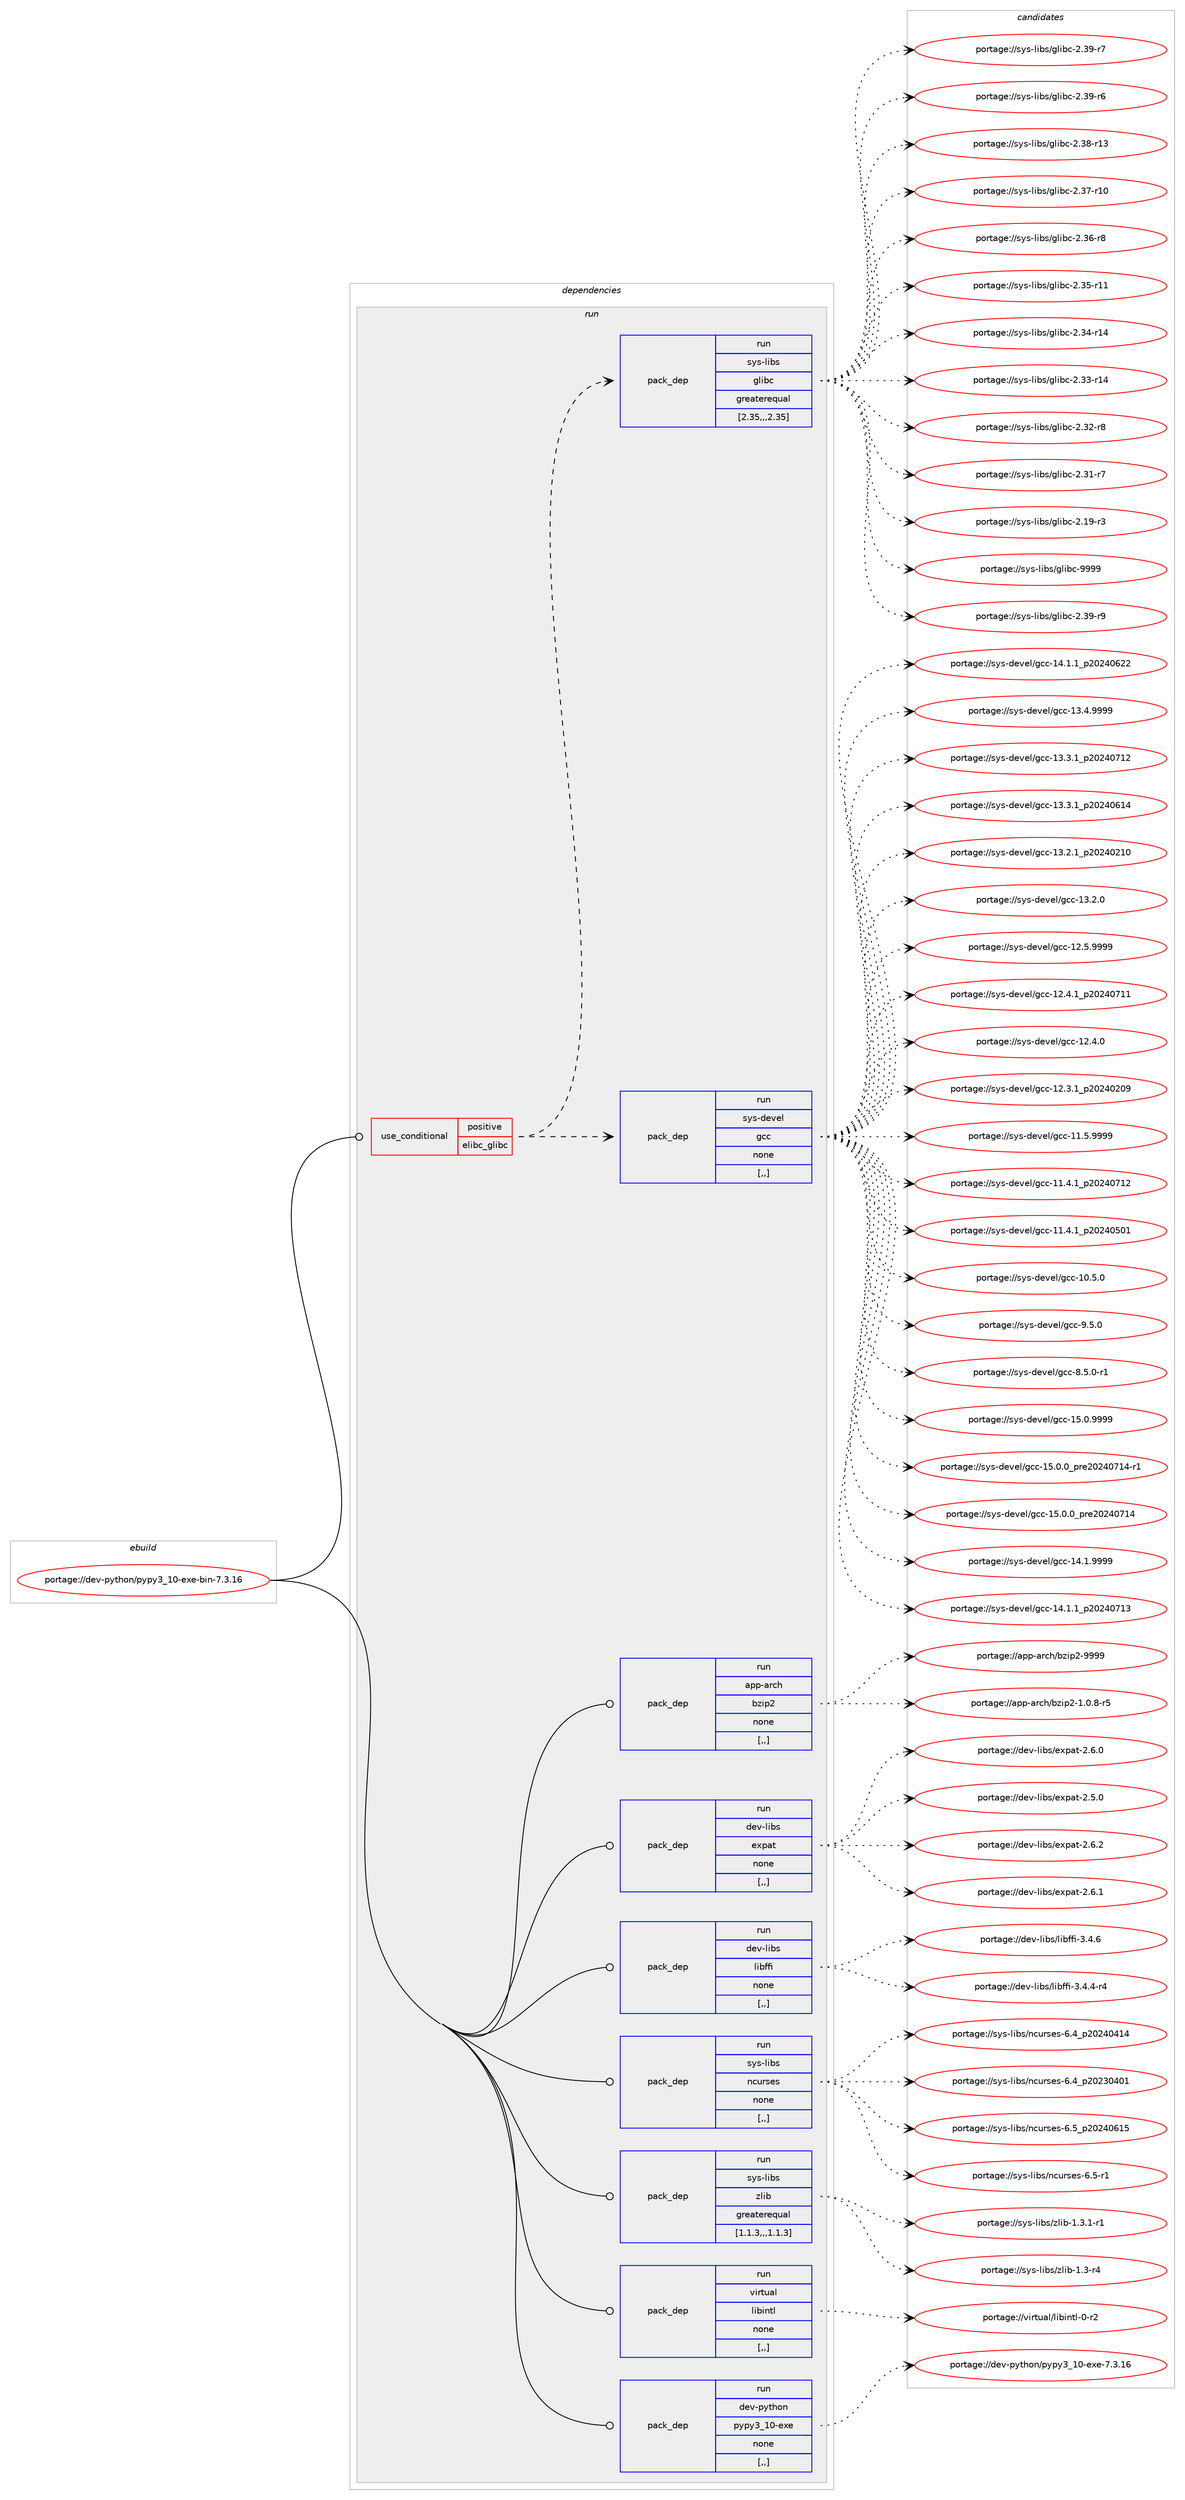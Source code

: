 digraph prolog {

# *************
# Graph options
# *************

newrank=true;
concentrate=true;
compound=true;
graph [rankdir=LR,fontname=Helvetica,fontsize=10,ranksep=1.5];#, ranksep=2.5, nodesep=0.2];
edge  [arrowhead=vee];
node  [fontname=Helvetica,fontsize=10];

# **********
# The ebuild
# **********

subgraph cluster_leftcol {
color=gray;
label=<<i>ebuild</i>>;
id [label="portage://dev-python/pypy3_10-exe-bin-7.3.16", color=red, width=4, href="../dev-python/pypy3_10-exe-bin-7.3.16.svg"];
}

# ****************
# The dependencies
# ****************

subgraph cluster_midcol {
color=gray;
label=<<i>dependencies</i>>;
subgraph cluster_compile {
fillcolor="#eeeeee";
style=filled;
label=<<i>compile</i>>;
}
subgraph cluster_compileandrun {
fillcolor="#eeeeee";
style=filled;
label=<<i>compile and run</i>>;
}
subgraph cluster_run {
fillcolor="#eeeeee";
style=filled;
label=<<i>run</i>>;
subgraph cond37363 {
dependency157613 [label=<<TABLE BORDER="0" CELLBORDER="1" CELLSPACING="0" CELLPADDING="4"><TR><TD ROWSPAN="3" CELLPADDING="10">use_conditional</TD></TR><TR><TD>positive</TD></TR><TR><TD>elibc_glibc</TD></TR></TABLE>>, shape=none, color=red];
subgraph pack118988 {
dependency157614 [label=<<TABLE BORDER="0" CELLBORDER="1" CELLSPACING="0" CELLPADDING="4" WIDTH="220"><TR><TD ROWSPAN="6" CELLPADDING="30">pack_dep</TD></TR><TR><TD WIDTH="110">run</TD></TR><TR><TD>sys-devel</TD></TR><TR><TD>gcc</TD></TR><TR><TD>none</TD></TR><TR><TD>[,,]</TD></TR></TABLE>>, shape=none, color=blue];
}
dependency157613:e -> dependency157614:w [weight=20,style="dashed",arrowhead="vee"];
subgraph pack118989 {
dependency157615 [label=<<TABLE BORDER="0" CELLBORDER="1" CELLSPACING="0" CELLPADDING="4" WIDTH="220"><TR><TD ROWSPAN="6" CELLPADDING="30">pack_dep</TD></TR><TR><TD WIDTH="110">run</TD></TR><TR><TD>sys-libs</TD></TR><TR><TD>glibc</TD></TR><TR><TD>greaterequal</TD></TR><TR><TD>[2.35,,,2.35]</TD></TR></TABLE>>, shape=none, color=blue];
}
dependency157613:e -> dependency157615:w [weight=20,style="dashed",arrowhead="vee"];
}
id:e -> dependency157613:w [weight=20,style="solid",arrowhead="odot"];
subgraph pack118990 {
dependency157616 [label=<<TABLE BORDER="0" CELLBORDER="1" CELLSPACING="0" CELLPADDING="4" WIDTH="220"><TR><TD ROWSPAN="6" CELLPADDING="30">pack_dep</TD></TR><TR><TD WIDTH="110">run</TD></TR><TR><TD>app-arch</TD></TR><TR><TD>bzip2</TD></TR><TR><TD>none</TD></TR><TR><TD>[,,]</TD></TR></TABLE>>, shape=none, color=blue];
}
id:e -> dependency157616:w [weight=20,style="solid",arrowhead="odot"];
subgraph pack118991 {
dependency157617 [label=<<TABLE BORDER="0" CELLBORDER="1" CELLSPACING="0" CELLPADDING="4" WIDTH="220"><TR><TD ROWSPAN="6" CELLPADDING="30">pack_dep</TD></TR><TR><TD WIDTH="110">run</TD></TR><TR><TD>dev-libs</TD></TR><TR><TD>expat</TD></TR><TR><TD>none</TD></TR><TR><TD>[,,]</TD></TR></TABLE>>, shape=none, color=blue];
}
id:e -> dependency157617:w [weight=20,style="solid",arrowhead="odot"];
subgraph pack118992 {
dependency157618 [label=<<TABLE BORDER="0" CELLBORDER="1" CELLSPACING="0" CELLPADDING="4" WIDTH="220"><TR><TD ROWSPAN="6" CELLPADDING="30">pack_dep</TD></TR><TR><TD WIDTH="110">run</TD></TR><TR><TD>dev-libs</TD></TR><TR><TD>libffi</TD></TR><TR><TD>none</TD></TR><TR><TD>[,,]</TD></TR></TABLE>>, shape=none, color=blue];
}
id:e -> dependency157618:w [weight=20,style="solid",arrowhead="odot"];
subgraph pack118993 {
dependency157619 [label=<<TABLE BORDER="0" CELLBORDER="1" CELLSPACING="0" CELLPADDING="4" WIDTH="220"><TR><TD ROWSPAN="6" CELLPADDING="30">pack_dep</TD></TR><TR><TD WIDTH="110">run</TD></TR><TR><TD>sys-libs</TD></TR><TR><TD>ncurses</TD></TR><TR><TD>none</TD></TR><TR><TD>[,,]</TD></TR></TABLE>>, shape=none, color=blue];
}
id:e -> dependency157619:w [weight=20,style="solid",arrowhead="odot"];
subgraph pack118994 {
dependency157620 [label=<<TABLE BORDER="0" CELLBORDER="1" CELLSPACING="0" CELLPADDING="4" WIDTH="220"><TR><TD ROWSPAN="6" CELLPADDING="30">pack_dep</TD></TR><TR><TD WIDTH="110">run</TD></TR><TR><TD>sys-libs</TD></TR><TR><TD>zlib</TD></TR><TR><TD>greaterequal</TD></TR><TR><TD>[1.1.3,,,1.1.3]</TD></TR></TABLE>>, shape=none, color=blue];
}
id:e -> dependency157620:w [weight=20,style="solid",arrowhead="odot"];
subgraph pack118995 {
dependency157621 [label=<<TABLE BORDER="0" CELLBORDER="1" CELLSPACING="0" CELLPADDING="4" WIDTH="220"><TR><TD ROWSPAN="6" CELLPADDING="30">pack_dep</TD></TR><TR><TD WIDTH="110">run</TD></TR><TR><TD>virtual</TD></TR><TR><TD>libintl</TD></TR><TR><TD>none</TD></TR><TR><TD>[,,]</TD></TR></TABLE>>, shape=none, color=blue];
}
id:e -> dependency157621:w [weight=20,style="solid",arrowhead="odot"];
subgraph pack118996 {
dependency157622 [label=<<TABLE BORDER="0" CELLBORDER="1" CELLSPACING="0" CELLPADDING="4" WIDTH="220"><TR><TD ROWSPAN="6" CELLPADDING="30">pack_dep</TD></TR><TR><TD WIDTH="110">run</TD></TR><TR><TD>dev-python</TD></TR><TR><TD>pypy3_10-exe</TD></TR><TR><TD>none</TD></TR><TR><TD>[,,]</TD></TR></TABLE>>, shape=none, color=blue];
}
id:e -> dependency157622:w [weight=20,style="solid",arrowhead="odot"];
}
}

# **************
# The candidates
# **************

subgraph cluster_choices {
rank=same;
color=gray;
label=<<i>candidates</i>>;

subgraph choice118988 {
color=black;
nodesep=1;
choice1151211154510010111810110847103999945495346484657575757 [label="portage://sys-devel/gcc-15.0.9999", color=red, width=4,href="../sys-devel/gcc-15.0.9999.svg"];
choice11512111545100101118101108471039999454953464846489511211410150485052485549524511449 [label="portage://sys-devel/gcc-15.0.0_pre20240714-r1", color=red, width=4,href="../sys-devel/gcc-15.0.0_pre20240714-r1.svg"];
choice1151211154510010111810110847103999945495346484648951121141015048505248554952 [label="portage://sys-devel/gcc-15.0.0_pre20240714", color=red, width=4,href="../sys-devel/gcc-15.0.0_pre20240714.svg"];
choice1151211154510010111810110847103999945495246494657575757 [label="portage://sys-devel/gcc-14.1.9999", color=red, width=4,href="../sys-devel/gcc-14.1.9999.svg"];
choice1151211154510010111810110847103999945495246494649951125048505248554951 [label="portage://sys-devel/gcc-14.1.1_p20240713", color=red, width=4,href="../sys-devel/gcc-14.1.1_p20240713.svg"];
choice1151211154510010111810110847103999945495246494649951125048505248545050 [label="portage://sys-devel/gcc-14.1.1_p20240622", color=red, width=4,href="../sys-devel/gcc-14.1.1_p20240622.svg"];
choice1151211154510010111810110847103999945495146524657575757 [label="portage://sys-devel/gcc-13.4.9999", color=red, width=4,href="../sys-devel/gcc-13.4.9999.svg"];
choice1151211154510010111810110847103999945495146514649951125048505248554950 [label="portage://sys-devel/gcc-13.3.1_p20240712", color=red, width=4,href="../sys-devel/gcc-13.3.1_p20240712.svg"];
choice1151211154510010111810110847103999945495146514649951125048505248544952 [label="portage://sys-devel/gcc-13.3.1_p20240614", color=red, width=4,href="../sys-devel/gcc-13.3.1_p20240614.svg"];
choice1151211154510010111810110847103999945495146504649951125048505248504948 [label="portage://sys-devel/gcc-13.2.1_p20240210", color=red, width=4,href="../sys-devel/gcc-13.2.1_p20240210.svg"];
choice1151211154510010111810110847103999945495146504648 [label="portage://sys-devel/gcc-13.2.0", color=red, width=4,href="../sys-devel/gcc-13.2.0.svg"];
choice1151211154510010111810110847103999945495046534657575757 [label="portage://sys-devel/gcc-12.5.9999", color=red, width=4,href="../sys-devel/gcc-12.5.9999.svg"];
choice1151211154510010111810110847103999945495046524649951125048505248554949 [label="portage://sys-devel/gcc-12.4.1_p20240711", color=red, width=4,href="../sys-devel/gcc-12.4.1_p20240711.svg"];
choice1151211154510010111810110847103999945495046524648 [label="portage://sys-devel/gcc-12.4.0", color=red, width=4,href="../sys-devel/gcc-12.4.0.svg"];
choice1151211154510010111810110847103999945495046514649951125048505248504857 [label="portage://sys-devel/gcc-12.3.1_p20240209", color=red, width=4,href="../sys-devel/gcc-12.3.1_p20240209.svg"];
choice1151211154510010111810110847103999945494946534657575757 [label="portage://sys-devel/gcc-11.5.9999", color=red, width=4,href="../sys-devel/gcc-11.5.9999.svg"];
choice1151211154510010111810110847103999945494946524649951125048505248554950 [label="portage://sys-devel/gcc-11.4.1_p20240712", color=red, width=4,href="../sys-devel/gcc-11.4.1_p20240712.svg"];
choice1151211154510010111810110847103999945494946524649951125048505248534849 [label="portage://sys-devel/gcc-11.4.1_p20240501", color=red, width=4,href="../sys-devel/gcc-11.4.1_p20240501.svg"];
choice1151211154510010111810110847103999945494846534648 [label="portage://sys-devel/gcc-10.5.0", color=red, width=4,href="../sys-devel/gcc-10.5.0.svg"];
choice11512111545100101118101108471039999455746534648 [label="portage://sys-devel/gcc-9.5.0", color=red, width=4,href="../sys-devel/gcc-9.5.0.svg"];
choice115121115451001011181011084710399994556465346484511449 [label="portage://sys-devel/gcc-8.5.0-r1", color=red, width=4,href="../sys-devel/gcc-8.5.0-r1.svg"];
dependency157614:e -> choice1151211154510010111810110847103999945495346484657575757:w [style=dotted,weight="100"];
dependency157614:e -> choice11512111545100101118101108471039999454953464846489511211410150485052485549524511449:w [style=dotted,weight="100"];
dependency157614:e -> choice1151211154510010111810110847103999945495346484648951121141015048505248554952:w [style=dotted,weight="100"];
dependency157614:e -> choice1151211154510010111810110847103999945495246494657575757:w [style=dotted,weight="100"];
dependency157614:e -> choice1151211154510010111810110847103999945495246494649951125048505248554951:w [style=dotted,weight="100"];
dependency157614:e -> choice1151211154510010111810110847103999945495246494649951125048505248545050:w [style=dotted,weight="100"];
dependency157614:e -> choice1151211154510010111810110847103999945495146524657575757:w [style=dotted,weight="100"];
dependency157614:e -> choice1151211154510010111810110847103999945495146514649951125048505248554950:w [style=dotted,weight="100"];
dependency157614:e -> choice1151211154510010111810110847103999945495146514649951125048505248544952:w [style=dotted,weight="100"];
dependency157614:e -> choice1151211154510010111810110847103999945495146504649951125048505248504948:w [style=dotted,weight="100"];
dependency157614:e -> choice1151211154510010111810110847103999945495146504648:w [style=dotted,weight="100"];
dependency157614:e -> choice1151211154510010111810110847103999945495046534657575757:w [style=dotted,weight="100"];
dependency157614:e -> choice1151211154510010111810110847103999945495046524649951125048505248554949:w [style=dotted,weight="100"];
dependency157614:e -> choice1151211154510010111810110847103999945495046524648:w [style=dotted,weight="100"];
dependency157614:e -> choice1151211154510010111810110847103999945495046514649951125048505248504857:w [style=dotted,weight="100"];
dependency157614:e -> choice1151211154510010111810110847103999945494946534657575757:w [style=dotted,weight="100"];
dependency157614:e -> choice1151211154510010111810110847103999945494946524649951125048505248554950:w [style=dotted,weight="100"];
dependency157614:e -> choice1151211154510010111810110847103999945494946524649951125048505248534849:w [style=dotted,weight="100"];
dependency157614:e -> choice1151211154510010111810110847103999945494846534648:w [style=dotted,weight="100"];
dependency157614:e -> choice11512111545100101118101108471039999455746534648:w [style=dotted,weight="100"];
dependency157614:e -> choice115121115451001011181011084710399994556465346484511449:w [style=dotted,weight="100"];
}
subgraph choice118989 {
color=black;
nodesep=1;
choice11512111545108105981154710310810598994557575757 [label="portage://sys-libs/glibc-9999", color=red, width=4,href="../sys-libs/glibc-9999.svg"];
choice115121115451081059811547103108105989945504651574511457 [label="portage://sys-libs/glibc-2.39-r9", color=red, width=4,href="../sys-libs/glibc-2.39-r9.svg"];
choice115121115451081059811547103108105989945504651574511455 [label="portage://sys-libs/glibc-2.39-r7", color=red, width=4,href="../sys-libs/glibc-2.39-r7.svg"];
choice115121115451081059811547103108105989945504651574511454 [label="portage://sys-libs/glibc-2.39-r6", color=red, width=4,href="../sys-libs/glibc-2.39-r6.svg"];
choice11512111545108105981154710310810598994550465156451144951 [label="portage://sys-libs/glibc-2.38-r13", color=red, width=4,href="../sys-libs/glibc-2.38-r13.svg"];
choice11512111545108105981154710310810598994550465155451144948 [label="portage://sys-libs/glibc-2.37-r10", color=red, width=4,href="../sys-libs/glibc-2.37-r10.svg"];
choice115121115451081059811547103108105989945504651544511456 [label="portage://sys-libs/glibc-2.36-r8", color=red, width=4,href="../sys-libs/glibc-2.36-r8.svg"];
choice11512111545108105981154710310810598994550465153451144949 [label="portage://sys-libs/glibc-2.35-r11", color=red, width=4,href="../sys-libs/glibc-2.35-r11.svg"];
choice11512111545108105981154710310810598994550465152451144952 [label="portage://sys-libs/glibc-2.34-r14", color=red, width=4,href="../sys-libs/glibc-2.34-r14.svg"];
choice11512111545108105981154710310810598994550465151451144952 [label="portage://sys-libs/glibc-2.33-r14", color=red, width=4,href="../sys-libs/glibc-2.33-r14.svg"];
choice115121115451081059811547103108105989945504651504511456 [label="portage://sys-libs/glibc-2.32-r8", color=red, width=4,href="../sys-libs/glibc-2.32-r8.svg"];
choice115121115451081059811547103108105989945504651494511455 [label="portage://sys-libs/glibc-2.31-r7", color=red, width=4,href="../sys-libs/glibc-2.31-r7.svg"];
choice115121115451081059811547103108105989945504649574511451 [label="portage://sys-libs/glibc-2.19-r3", color=red, width=4,href="../sys-libs/glibc-2.19-r3.svg"];
dependency157615:e -> choice11512111545108105981154710310810598994557575757:w [style=dotted,weight="100"];
dependency157615:e -> choice115121115451081059811547103108105989945504651574511457:w [style=dotted,weight="100"];
dependency157615:e -> choice115121115451081059811547103108105989945504651574511455:w [style=dotted,weight="100"];
dependency157615:e -> choice115121115451081059811547103108105989945504651574511454:w [style=dotted,weight="100"];
dependency157615:e -> choice11512111545108105981154710310810598994550465156451144951:w [style=dotted,weight="100"];
dependency157615:e -> choice11512111545108105981154710310810598994550465155451144948:w [style=dotted,weight="100"];
dependency157615:e -> choice115121115451081059811547103108105989945504651544511456:w [style=dotted,weight="100"];
dependency157615:e -> choice11512111545108105981154710310810598994550465153451144949:w [style=dotted,weight="100"];
dependency157615:e -> choice11512111545108105981154710310810598994550465152451144952:w [style=dotted,weight="100"];
dependency157615:e -> choice11512111545108105981154710310810598994550465151451144952:w [style=dotted,weight="100"];
dependency157615:e -> choice115121115451081059811547103108105989945504651504511456:w [style=dotted,weight="100"];
dependency157615:e -> choice115121115451081059811547103108105989945504651494511455:w [style=dotted,weight="100"];
dependency157615:e -> choice115121115451081059811547103108105989945504649574511451:w [style=dotted,weight="100"];
}
subgraph choice118990 {
color=black;
nodesep=1;
choice971121124597114991044798122105112504557575757 [label="portage://app-arch/bzip2-9999", color=red, width=4,href="../app-arch/bzip2-9999.svg"];
choice971121124597114991044798122105112504549464846564511453 [label="portage://app-arch/bzip2-1.0.8-r5", color=red, width=4,href="../app-arch/bzip2-1.0.8-r5.svg"];
dependency157616:e -> choice971121124597114991044798122105112504557575757:w [style=dotted,weight="100"];
dependency157616:e -> choice971121124597114991044798122105112504549464846564511453:w [style=dotted,weight="100"];
}
subgraph choice118991 {
color=black;
nodesep=1;
choice10010111845108105981154710112011297116455046544650 [label="portage://dev-libs/expat-2.6.2", color=red, width=4,href="../dev-libs/expat-2.6.2.svg"];
choice10010111845108105981154710112011297116455046544649 [label="portage://dev-libs/expat-2.6.1", color=red, width=4,href="../dev-libs/expat-2.6.1.svg"];
choice10010111845108105981154710112011297116455046544648 [label="portage://dev-libs/expat-2.6.0", color=red, width=4,href="../dev-libs/expat-2.6.0.svg"];
choice10010111845108105981154710112011297116455046534648 [label="portage://dev-libs/expat-2.5.0", color=red, width=4,href="../dev-libs/expat-2.5.0.svg"];
dependency157617:e -> choice10010111845108105981154710112011297116455046544650:w [style=dotted,weight="100"];
dependency157617:e -> choice10010111845108105981154710112011297116455046544649:w [style=dotted,weight="100"];
dependency157617:e -> choice10010111845108105981154710112011297116455046544648:w [style=dotted,weight="100"];
dependency157617:e -> choice10010111845108105981154710112011297116455046534648:w [style=dotted,weight="100"];
}
subgraph choice118992 {
color=black;
nodesep=1;
choice10010111845108105981154710810598102102105455146524654 [label="portage://dev-libs/libffi-3.4.6", color=red, width=4,href="../dev-libs/libffi-3.4.6.svg"];
choice100101118451081059811547108105981021021054551465246524511452 [label="portage://dev-libs/libffi-3.4.4-r4", color=red, width=4,href="../dev-libs/libffi-3.4.4-r4.svg"];
dependency157618:e -> choice10010111845108105981154710810598102102105455146524654:w [style=dotted,weight="100"];
dependency157618:e -> choice100101118451081059811547108105981021021054551465246524511452:w [style=dotted,weight="100"];
}
subgraph choice118993 {
color=black;
nodesep=1;
choice1151211154510810598115471109911711411510111545544653951125048505248544953 [label="portage://sys-libs/ncurses-6.5_p20240615", color=red, width=4,href="../sys-libs/ncurses-6.5_p20240615.svg"];
choice11512111545108105981154711099117114115101115455446534511449 [label="portage://sys-libs/ncurses-6.5-r1", color=red, width=4,href="../sys-libs/ncurses-6.5-r1.svg"];
choice1151211154510810598115471109911711411510111545544652951125048505248524952 [label="portage://sys-libs/ncurses-6.4_p20240414", color=red, width=4,href="../sys-libs/ncurses-6.4_p20240414.svg"];
choice1151211154510810598115471109911711411510111545544652951125048505148524849 [label="portage://sys-libs/ncurses-6.4_p20230401", color=red, width=4,href="../sys-libs/ncurses-6.4_p20230401.svg"];
dependency157619:e -> choice1151211154510810598115471109911711411510111545544653951125048505248544953:w [style=dotted,weight="100"];
dependency157619:e -> choice11512111545108105981154711099117114115101115455446534511449:w [style=dotted,weight="100"];
dependency157619:e -> choice1151211154510810598115471109911711411510111545544652951125048505248524952:w [style=dotted,weight="100"];
dependency157619:e -> choice1151211154510810598115471109911711411510111545544652951125048505148524849:w [style=dotted,weight="100"];
}
subgraph choice118994 {
color=black;
nodesep=1;
choice115121115451081059811547122108105984549465146494511449 [label="portage://sys-libs/zlib-1.3.1-r1", color=red, width=4,href="../sys-libs/zlib-1.3.1-r1.svg"];
choice11512111545108105981154712210810598454946514511452 [label="portage://sys-libs/zlib-1.3-r4", color=red, width=4,href="../sys-libs/zlib-1.3-r4.svg"];
dependency157620:e -> choice115121115451081059811547122108105984549465146494511449:w [style=dotted,weight="100"];
dependency157620:e -> choice11512111545108105981154712210810598454946514511452:w [style=dotted,weight="100"];
}
subgraph choice118995 {
color=black;
nodesep=1;
choice11810511411611797108471081059810511011610845484511450 [label="portage://virtual/libintl-0-r2", color=red, width=4,href="../virtual/libintl-0-r2.svg"];
dependency157621:e -> choice11810511411611797108471081059810511011610845484511450:w [style=dotted,weight="100"];
}
subgraph choice118996 {
color=black;
nodesep=1;
choice1001011184511212111610411111047112121112121519549484510112010145554651464954 [label="portage://dev-python/pypy3_10-exe-7.3.16", color=red, width=4,href="../dev-python/pypy3_10-exe-7.3.16.svg"];
dependency157622:e -> choice1001011184511212111610411111047112121112121519549484510112010145554651464954:w [style=dotted,weight="100"];
}
}

}
